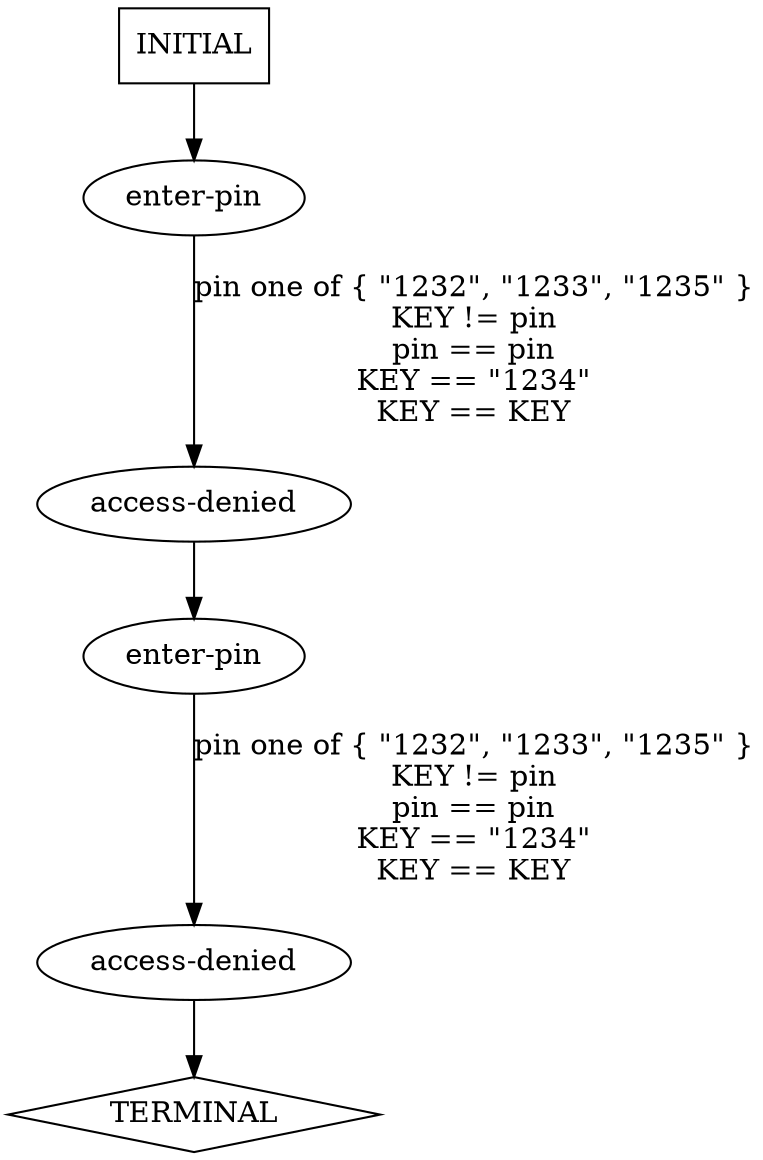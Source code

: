 digraph {
  0 [label="access-denied"];
  1 [label="access-denied"];
  2 [label="enter-pin"];
  3 [label="enter-pin"];
  4 [label="TERMINAL",shape=diamond];
  5 [label="INITIAL",shape=box];
0->3 [label="",];
1->4 [label="",];
2->0 [label="pin one of { \"1232\", \"1233\", \"1235\" }\nKEY != pin\npin == pin\nKEY == \"1234\"\nKEY == KEY",];
3->1 [label="pin one of { \"1232\", \"1233\", \"1235\" }\nKEY != pin\npin == pin\nKEY == \"1234\"\nKEY == KEY",];
5->2 [label="",];
} // digraph {
